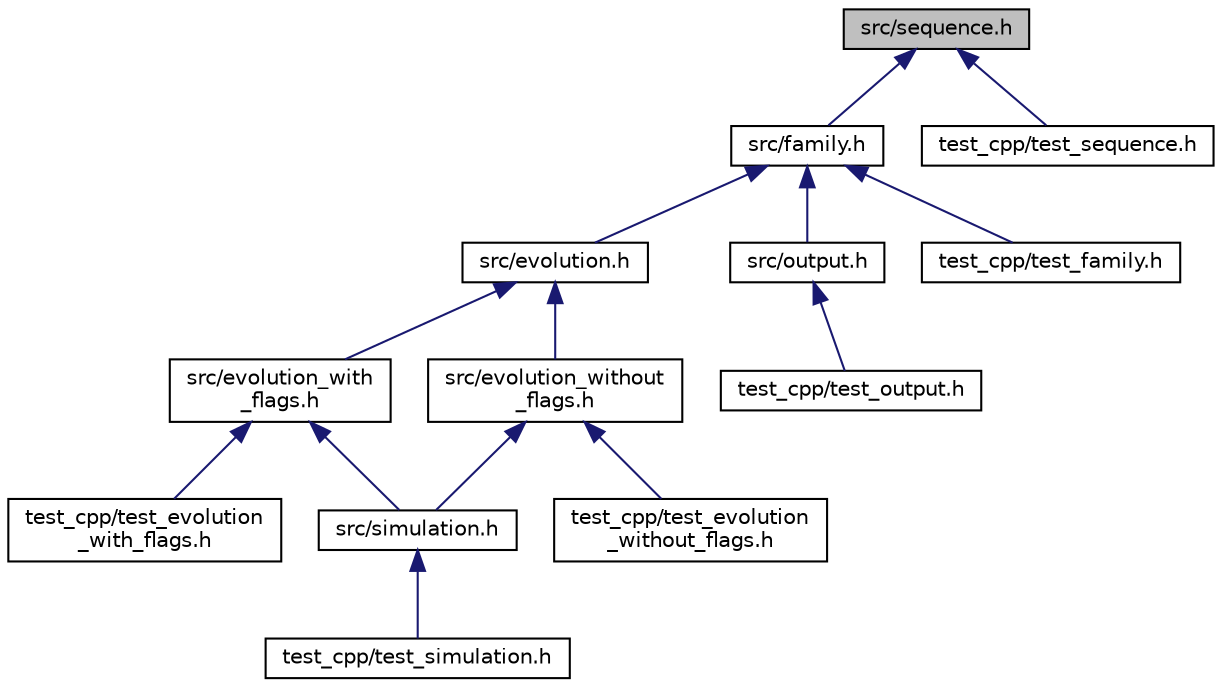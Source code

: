 digraph "src/sequence.h"
{
 // LATEX_PDF_SIZE
  edge [fontname="Helvetica",fontsize="10",labelfontname="Helvetica",labelfontsize="10"];
  node [fontname="Helvetica",fontsize="10",shape=record];
  Node1 [label="src/sequence.h",height=0.2,width=0.4,color="black", fillcolor="grey75", style="filled", fontcolor="black",tooltip="To store a DNA sequence and the mutations that it has undergone."];
  Node1 -> Node2 [dir="back",color="midnightblue",fontsize="10",style="solid"];
  Node2 [label="src/family.h",height=0.2,width=0.4,color="black", fillcolor="white", style="filled",URL="$family_8h.html",tooltip="To store a set of sequences that can recombine with each other."];
  Node2 -> Node3 [dir="back",color="midnightblue",fontsize="10",style="solid"];
  Node3 [label="src/evolution.h",height=0.2,width=0.4,color="black", fillcolor="white", style="filled",URL="$evolution_8h_source.html",tooltip=" "];
  Node3 -> Node4 [dir="back",color="midnightblue",fontsize="10",style="solid"];
  Node4 [label="src/evolution_with\l_flags.h",height=0.2,width=0.4,color="black", fillcolor="white", style="filled",URL="$evolution__with__flags_8h_source.html",tooltip=" "];
  Node4 -> Node5 [dir="back",color="midnightblue",fontsize="10",style="solid"];
  Node5 [label="src/simulation.h",height=0.2,width=0.4,color="black", fillcolor="white", style="filled",URL="$simulation_8h.html",tooltip=" "];
  Node5 -> Node6 [dir="back",color="midnightblue",fontsize="10",style="solid"];
  Node6 [label="test_cpp/test_simulation.h",height=0.2,width=0.4,color="black", fillcolor="white", style="filled",URL="$test__simulation_8h.html",tooltip=" "];
  Node4 -> Node7 [dir="back",color="midnightblue",fontsize="10",style="solid"];
  Node7 [label="test_cpp/test_evolution\l_with_flags.h",height=0.2,width=0.4,color="black", fillcolor="white", style="filled",URL="$test__evolution__with__flags_8h.html",tooltip="To test the functionality of the EvolutionWithFlags class."];
  Node3 -> Node8 [dir="back",color="midnightblue",fontsize="10",style="solid"];
  Node8 [label="src/evolution_without\l_flags.h",height=0.2,width=0.4,color="black", fillcolor="white", style="filled",URL="$evolution__without__flags_8h_source.html",tooltip=" "];
  Node8 -> Node5 [dir="back",color="midnightblue",fontsize="10",style="solid"];
  Node8 -> Node9 [dir="back",color="midnightblue",fontsize="10",style="solid"];
  Node9 [label="test_cpp/test_evolution\l_without_flags.h",height=0.2,width=0.4,color="black", fillcolor="white", style="filled",URL="$test__evolution__without__flags_8h.html",tooltip="To test the functionality of the EvolutionWithoutFlags class."];
  Node2 -> Node10 [dir="back",color="midnightblue",fontsize="10",style="solid"];
  Node10 [label="src/output.h",height=0.2,width=0.4,color="black", fillcolor="white", style="filled",URL="$output_8h.html",tooltip="To output the results of our simulation to a file."];
  Node10 -> Node11 [dir="back",color="midnightblue",fontsize="10",style="solid"];
  Node11 [label="test_cpp/test_output.h",height=0.2,width=0.4,color="black", fillcolor="white", style="filled",URL="$test__output_8h.html",tooltip="To test the functionality of the Output class."];
  Node2 -> Node12 [dir="back",color="midnightblue",fontsize="10",style="solid"];
  Node12 [label="test_cpp/test_family.h",height=0.2,width=0.4,color="black", fillcolor="white", style="filled",URL="$test__family_8h.html",tooltip=" "];
  Node1 -> Node13 [dir="back",color="midnightblue",fontsize="10",style="solid"];
  Node13 [label="test_cpp/test_sequence.h",height=0.2,width=0.4,color="black", fillcolor="white", style="filled",URL="$test__sequence_8h.html",tooltip="To test the functionality of the Sequence class."];
}
